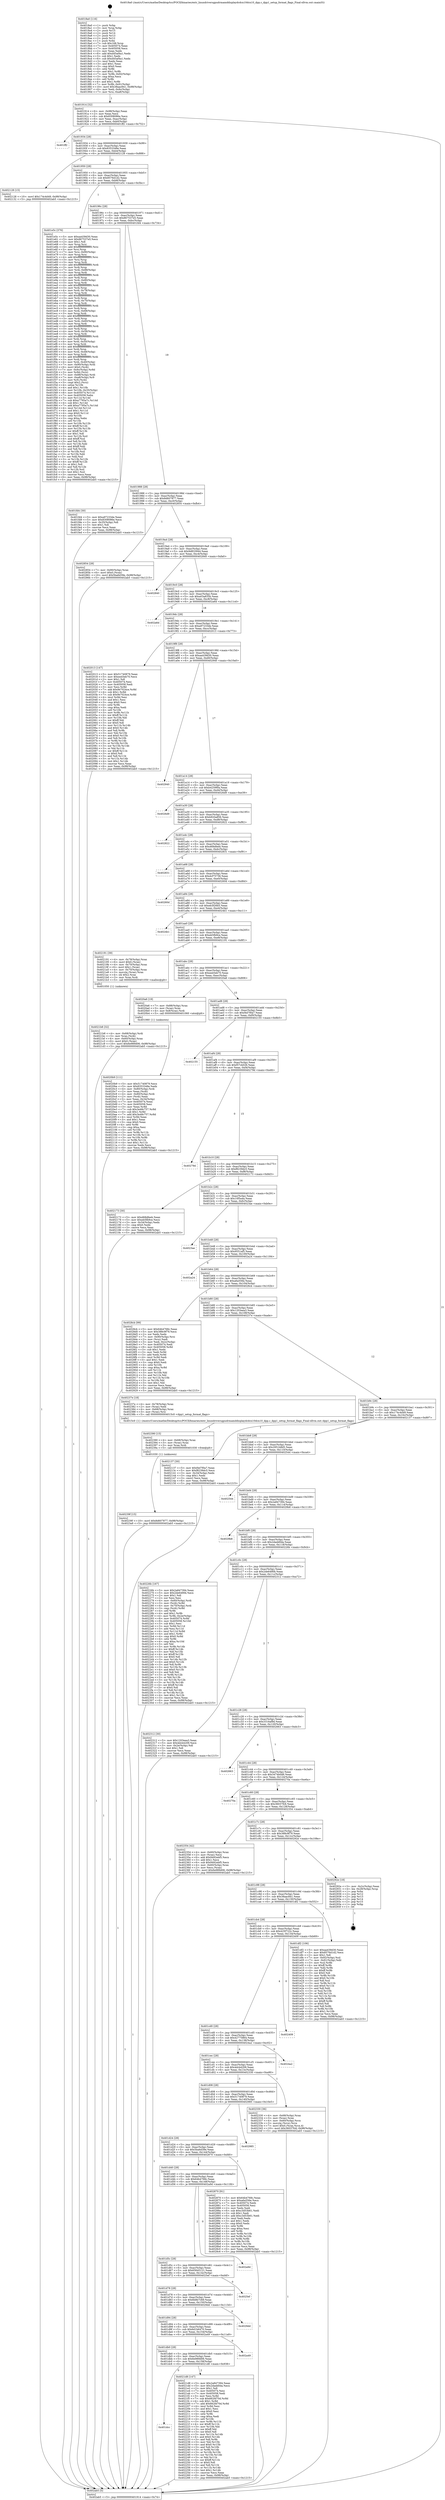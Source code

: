 digraph "0x4018a0" {
  label = "0x4018a0 (/mnt/c/Users/mathe/Desktop/tcc/POCII/binaries/extr_linuxdriversgpudrmamddisplaydcdcn10dcn10_dpp.c_dpp1_setup_format_flags_Final-ollvm.out::main(0))"
  labelloc = "t"
  node[shape=record]

  Entry [label="",width=0.3,height=0.3,shape=circle,fillcolor=black,style=filled]
  "0x401914" [label="{
     0x401914 [32]\l
     | [instrs]\l
     &nbsp;&nbsp;0x401914 \<+6\>: mov -0x98(%rbp),%eax\l
     &nbsp;&nbsp;0x40191a \<+2\>: mov %eax,%ecx\l
     &nbsp;&nbsp;0x40191c \<+6\>: sub $0x8308086e,%ecx\l
     &nbsp;&nbsp;0x401922 \<+6\>: mov %eax,-0xac(%rbp)\l
     &nbsp;&nbsp;0x401928 \<+6\>: mov %ecx,-0xb0(%rbp)\l
     &nbsp;&nbsp;0x40192e \<+6\>: je 0000000000401ff2 \<main+0x752\>\l
  }"]
  "0x401ff2" [label="{
     0x401ff2\l
  }", style=dashed]
  "0x401934" [label="{
     0x401934 [28]\l
     | [instrs]\l
     &nbsp;&nbsp;0x401934 \<+5\>: jmp 0000000000401939 \<main+0x99\>\l
     &nbsp;&nbsp;0x401939 \<+6\>: mov -0xac(%rbp),%eax\l
     &nbsp;&nbsp;0x40193f \<+5\>: sub $0x8353348e,%eax\l
     &nbsp;&nbsp;0x401944 \<+6\>: mov %eax,-0xb4(%rbp)\l
     &nbsp;&nbsp;0x40194a \<+6\>: je 0000000000402128 \<main+0x888\>\l
  }"]
  Exit [label="",width=0.3,height=0.3,shape=circle,fillcolor=black,style=filled,peripheries=2]
  "0x402128" [label="{
     0x402128 [15]\l
     | [instrs]\l
     &nbsp;&nbsp;0x402128 \<+10\>: movl $0x174c4d49,-0x98(%rbp)\l
     &nbsp;&nbsp;0x402132 \<+5\>: jmp 0000000000402ab5 \<main+0x1215\>\l
  }"]
  "0x401950" [label="{
     0x401950 [28]\l
     | [instrs]\l
     &nbsp;&nbsp;0x401950 \<+5\>: jmp 0000000000401955 \<main+0xb5\>\l
     &nbsp;&nbsp;0x401955 \<+6\>: mov -0xac(%rbp),%eax\l
     &nbsp;&nbsp;0x40195b \<+5\>: sub $0x8576d1d2,%eax\l
     &nbsp;&nbsp;0x401960 \<+6\>: mov %eax,-0xb8(%rbp)\l
     &nbsp;&nbsp;0x401966 \<+6\>: je 0000000000401e5c \<main+0x5bc\>\l
  }"]
  "0x40239f" [label="{
     0x40239f [15]\l
     | [instrs]\l
     &nbsp;&nbsp;0x40239f \<+10\>: movl $0x8d607877,-0x98(%rbp)\l
     &nbsp;&nbsp;0x4023a9 \<+5\>: jmp 0000000000402ab5 \<main+0x1215\>\l
  }"]
  "0x401e5c" [label="{
     0x401e5c [376]\l
     | [instrs]\l
     &nbsp;&nbsp;0x401e5c \<+5\>: mov $0xaa439d30,%eax\l
     &nbsp;&nbsp;0x401e61 \<+5\>: mov $0x867537e5,%ecx\l
     &nbsp;&nbsp;0x401e66 \<+2\>: mov $0x1,%dl\l
     &nbsp;&nbsp;0x401e68 \<+3\>: mov %rsp,%rsi\l
     &nbsp;&nbsp;0x401e6b \<+4\>: add $0xfffffffffffffff0,%rsi\l
     &nbsp;&nbsp;0x401e6f \<+3\>: mov %rsi,%rsp\l
     &nbsp;&nbsp;0x401e72 \<+7\>: mov %rsi,-0x90(%rbp)\l
     &nbsp;&nbsp;0x401e79 \<+3\>: mov %rsp,%rsi\l
     &nbsp;&nbsp;0x401e7c \<+4\>: add $0xfffffffffffffff0,%rsi\l
     &nbsp;&nbsp;0x401e80 \<+3\>: mov %rsi,%rsp\l
     &nbsp;&nbsp;0x401e83 \<+3\>: mov %rsp,%rdi\l
     &nbsp;&nbsp;0x401e86 \<+4\>: add $0xfffffffffffffff0,%rdi\l
     &nbsp;&nbsp;0x401e8a \<+3\>: mov %rdi,%rsp\l
     &nbsp;&nbsp;0x401e8d \<+7\>: mov %rdi,-0x88(%rbp)\l
     &nbsp;&nbsp;0x401e94 \<+3\>: mov %rsp,%rdi\l
     &nbsp;&nbsp;0x401e97 \<+4\>: add $0xfffffffffffffff0,%rdi\l
     &nbsp;&nbsp;0x401e9b \<+3\>: mov %rdi,%rsp\l
     &nbsp;&nbsp;0x401e9e \<+4\>: mov %rdi,-0x80(%rbp)\l
     &nbsp;&nbsp;0x401ea2 \<+3\>: mov %rsp,%rdi\l
     &nbsp;&nbsp;0x401ea5 \<+4\>: add $0xfffffffffffffff0,%rdi\l
     &nbsp;&nbsp;0x401ea9 \<+3\>: mov %rdi,%rsp\l
     &nbsp;&nbsp;0x401eac \<+4\>: mov %rdi,-0x78(%rbp)\l
     &nbsp;&nbsp;0x401eb0 \<+3\>: mov %rsp,%rdi\l
     &nbsp;&nbsp;0x401eb3 \<+4\>: add $0xfffffffffffffff0,%rdi\l
     &nbsp;&nbsp;0x401eb7 \<+3\>: mov %rdi,%rsp\l
     &nbsp;&nbsp;0x401eba \<+4\>: mov %rdi,-0x70(%rbp)\l
     &nbsp;&nbsp;0x401ebe \<+3\>: mov %rsp,%rdi\l
     &nbsp;&nbsp;0x401ec1 \<+4\>: add $0xfffffffffffffff0,%rdi\l
     &nbsp;&nbsp;0x401ec5 \<+3\>: mov %rdi,%rsp\l
     &nbsp;&nbsp;0x401ec8 \<+4\>: mov %rdi,-0x68(%rbp)\l
     &nbsp;&nbsp;0x401ecc \<+3\>: mov %rsp,%rdi\l
     &nbsp;&nbsp;0x401ecf \<+4\>: add $0xfffffffffffffff0,%rdi\l
     &nbsp;&nbsp;0x401ed3 \<+3\>: mov %rdi,%rsp\l
     &nbsp;&nbsp;0x401ed6 \<+4\>: mov %rdi,-0x60(%rbp)\l
     &nbsp;&nbsp;0x401eda \<+3\>: mov %rsp,%rdi\l
     &nbsp;&nbsp;0x401edd \<+4\>: add $0xfffffffffffffff0,%rdi\l
     &nbsp;&nbsp;0x401ee1 \<+3\>: mov %rdi,%rsp\l
     &nbsp;&nbsp;0x401ee4 \<+4\>: mov %rdi,-0x58(%rbp)\l
     &nbsp;&nbsp;0x401ee8 \<+3\>: mov %rsp,%rdi\l
     &nbsp;&nbsp;0x401eeb \<+4\>: add $0xfffffffffffffff0,%rdi\l
     &nbsp;&nbsp;0x401eef \<+3\>: mov %rdi,%rsp\l
     &nbsp;&nbsp;0x401ef2 \<+4\>: mov %rdi,-0x50(%rbp)\l
     &nbsp;&nbsp;0x401ef6 \<+3\>: mov %rsp,%rdi\l
     &nbsp;&nbsp;0x401ef9 \<+4\>: add $0xfffffffffffffff0,%rdi\l
     &nbsp;&nbsp;0x401efd \<+3\>: mov %rdi,%rsp\l
     &nbsp;&nbsp;0x401f00 \<+4\>: mov %rdi,-0x48(%rbp)\l
     &nbsp;&nbsp;0x401f04 \<+3\>: mov %rsp,%rdi\l
     &nbsp;&nbsp;0x401f07 \<+4\>: add $0xfffffffffffffff0,%rdi\l
     &nbsp;&nbsp;0x401f0b \<+3\>: mov %rdi,%rsp\l
     &nbsp;&nbsp;0x401f0e \<+4\>: mov %rdi,-0x40(%rbp)\l
     &nbsp;&nbsp;0x401f12 \<+7\>: mov -0x90(%rbp),%rdi\l
     &nbsp;&nbsp;0x401f19 \<+6\>: movl $0x0,(%rdi)\l
     &nbsp;&nbsp;0x401f1f \<+7\>: mov -0x9c(%rbp),%r8d\l
     &nbsp;&nbsp;0x401f26 \<+3\>: mov %r8d,(%rsi)\l
     &nbsp;&nbsp;0x401f29 \<+7\>: mov -0x88(%rbp),%rdi\l
     &nbsp;&nbsp;0x401f30 \<+7\>: mov -0xa8(%rbp),%r9\l
     &nbsp;&nbsp;0x401f37 \<+3\>: mov %r9,(%rdi)\l
     &nbsp;&nbsp;0x401f3a \<+3\>: cmpl $0x2,(%rsi)\l
     &nbsp;&nbsp;0x401f3d \<+4\>: setne %r10b\l
     &nbsp;&nbsp;0x401f41 \<+4\>: and $0x1,%r10b\l
     &nbsp;&nbsp;0x401f45 \<+4\>: mov %r10b,-0x35(%rbp)\l
     &nbsp;&nbsp;0x401f49 \<+8\>: mov 0x405074,%r11d\l
     &nbsp;&nbsp;0x401f51 \<+7\>: mov 0x405058,%ebx\l
     &nbsp;&nbsp;0x401f58 \<+3\>: mov %r11d,%r14d\l
     &nbsp;&nbsp;0x401f5b \<+7\>: sub $0xa7795a7c,%r14d\l
     &nbsp;&nbsp;0x401f62 \<+4\>: sub $0x1,%r14d\l
     &nbsp;&nbsp;0x401f66 \<+7\>: add $0xa7795a7c,%r14d\l
     &nbsp;&nbsp;0x401f6d \<+4\>: imul %r14d,%r11d\l
     &nbsp;&nbsp;0x401f71 \<+4\>: and $0x1,%r11d\l
     &nbsp;&nbsp;0x401f75 \<+4\>: cmp $0x0,%r11d\l
     &nbsp;&nbsp;0x401f79 \<+4\>: sete %r10b\l
     &nbsp;&nbsp;0x401f7d \<+3\>: cmp $0xa,%ebx\l
     &nbsp;&nbsp;0x401f80 \<+4\>: setl %r15b\l
     &nbsp;&nbsp;0x401f84 \<+3\>: mov %r10b,%r12b\l
     &nbsp;&nbsp;0x401f87 \<+4\>: xor $0xff,%r12b\l
     &nbsp;&nbsp;0x401f8b \<+3\>: mov %r15b,%r13b\l
     &nbsp;&nbsp;0x401f8e \<+4\>: xor $0xff,%r13b\l
     &nbsp;&nbsp;0x401f92 \<+3\>: xor $0x1,%dl\l
     &nbsp;&nbsp;0x401f95 \<+3\>: mov %r12b,%sil\l
     &nbsp;&nbsp;0x401f98 \<+4\>: and $0xff,%sil\l
     &nbsp;&nbsp;0x401f9c \<+3\>: and %dl,%r10b\l
     &nbsp;&nbsp;0x401f9f \<+3\>: mov %r13b,%dil\l
     &nbsp;&nbsp;0x401fa2 \<+4\>: and $0xff,%dil\l
     &nbsp;&nbsp;0x401fa6 \<+3\>: and %dl,%r15b\l
     &nbsp;&nbsp;0x401fa9 \<+3\>: or %r10b,%sil\l
     &nbsp;&nbsp;0x401fac \<+3\>: or %r15b,%dil\l
     &nbsp;&nbsp;0x401faf \<+3\>: xor %dil,%sil\l
     &nbsp;&nbsp;0x401fb2 \<+3\>: or %r13b,%r12b\l
     &nbsp;&nbsp;0x401fb5 \<+4\>: xor $0xff,%r12b\l
     &nbsp;&nbsp;0x401fb9 \<+3\>: or $0x1,%dl\l
     &nbsp;&nbsp;0x401fbc \<+3\>: and %dl,%r12b\l
     &nbsp;&nbsp;0x401fbf \<+3\>: or %r12b,%sil\l
     &nbsp;&nbsp;0x401fc2 \<+4\>: test $0x1,%sil\l
     &nbsp;&nbsp;0x401fc6 \<+3\>: cmovne %ecx,%eax\l
     &nbsp;&nbsp;0x401fc9 \<+6\>: mov %eax,-0x98(%rbp)\l
     &nbsp;&nbsp;0x401fcf \<+5\>: jmp 0000000000402ab5 \<main+0x1215\>\l
  }"]
  "0x40196c" [label="{
     0x40196c [28]\l
     | [instrs]\l
     &nbsp;&nbsp;0x40196c \<+5\>: jmp 0000000000401971 \<main+0xd1\>\l
     &nbsp;&nbsp;0x401971 \<+6\>: mov -0xac(%rbp),%eax\l
     &nbsp;&nbsp;0x401977 \<+5\>: sub $0x867537e5,%eax\l
     &nbsp;&nbsp;0x40197c \<+6\>: mov %eax,-0xbc(%rbp)\l
     &nbsp;&nbsp;0x401982 \<+6\>: je 0000000000401fd4 \<main+0x734\>\l
  }"]
  "0x402390" [label="{
     0x402390 [15]\l
     | [instrs]\l
     &nbsp;&nbsp;0x402390 \<+4\>: mov -0x68(%rbp),%rax\l
     &nbsp;&nbsp;0x402394 \<+3\>: mov (%rax),%rax\l
     &nbsp;&nbsp;0x402397 \<+3\>: mov %rax,%rdi\l
     &nbsp;&nbsp;0x40239a \<+5\>: call 0000000000401030 \<free@plt\>\l
     | [calls]\l
     &nbsp;&nbsp;0x401030 \{1\} (unknown)\l
  }"]
  "0x401fd4" [label="{
     0x401fd4 [30]\l
     | [instrs]\l
     &nbsp;&nbsp;0x401fd4 \<+5\>: mov $0xa97233de,%eax\l
     &nbsp;&nbsp;0x401fd9 \<+5\>: mov $0x8308086e,%ecx\l
     &nbsp;&nbsp;0x401fde \<+3\>: mov -0x35(%rbp),%dl\l
     &nbsp;&nbsp;0x401fe1 \<+3\>: test $0x1,%dl\l
     &nbsp;&nbsp;0x401fe4 \<+3\>: cmovne %ecx,%eax\l
     &nbsp;&nbsp;0x401fe7 \<+6\>: mov %eax,-0x98(%rbp)\l
     &nbsp;&nbsp;0x401fed \<+5\>: jmp 0000000000402ab5 \<main+0x1215\>\l
  }"]
  "0x401988" [label="{
     0x401988 [28]\l
     | [instrs]\l
     &nbsp;&nbsp;0x401988 \<+5\>: jmp 000000000040198d \<main+0xed\>\l
     &nbsp;&nbsp;0x40198d \<+6\>: mov -0xac(%rbp),%eax\l
     &nbsp;&nbsp;0x401993 \<+5\>: sub $0x8d607877,%eax\l
     &nbsp;&nbsp;0x401998 \<+6\>: mov %eax,-0xc0(%rbp)\l
     &nbsp;&nbsp;0x40199e \<+6\>: je 0000000000402854 \<main+0xfb4\>\l
  }"]
  "0x401dcc" [label="{
     0x401dcc\l
  }", style=dashed]
  "0x402854" [label="{
     0x402854 [28]\l
     | [instrs]\l
     &nbsp;&nbsp;0x402854 \<+7\>: mov -0x90(%rbp),%rax\l
     &nbsp;&nbsp;0x40285b \<+6\>: movl $0x0,(%rax)\l
     &nbsp;&nbsp;0x402861 \<+10\>: movl $0x5ba6d39e,-0x98(%rbp)\l
     &nbsp;&nbsp;0x40286b \<+5\>: jmp 0000000000402ab5 \<main+0x1215\>\l
  }"]
  "0x4019a4" [label="{
     0x4019a4 [28]\l
     | [instrs]\l
     &nbsp;&nbsp;0x4019a4 \<+5\>: jmp 00000000004019a9 \<main+0x109\>\l
     &nbsp;&nbsp;0x4019a9 \<+6\>: mov -0xac(%rbp),%eax\l
     &nbsp;&nbsp;0x4019af \<+5\>: sub $0x9d833944,%eax\l
     &nbsp;&nbsp;0x4019b4 \<+6\>: mov %eax,-0xc4(%rbp)\l
     &nbsp;&nbsp;0x4019ba \<+6\>: je 0000000000402840 \<main+0xfa0\>\l
  }"]
  "0x4021d8" [label="{
     0x4021d8 [147]\l
     | [instrs]\l
     &nbsp;&nbsp;0x4021d8 \<+5\>: mov $0x2a847394,%eax\l
     &nbsp;&nbsp;0x4021dd \<+5\>: mov $0x2dadd0da,%ecx\l
     &nbsp;&nbsp;0x4021e2 \<+2\>: mov $0x1,%dl\l
     &nbsp;&nbsp;0x4021e4 \<+7\>: mov 0x405074,%esi\l
     &nbsp;&nbsp;0x4021eb \<+7\>: mov 0x405058,%edi\l
     &nbsp;&nbsp;0x4021f2 \<+3\>: mov %esi,%r8d\l
     &nbsp;&nbsp;0x4021f5 \<+7\>: sub $0x662fd70d,%r8d\l
     &nbsp;&nbsp;0x4021fc \<+4\>: sub $0x1,%r8d\l
     &nbsp;&nbsp;0x402200 \<+7\>: add $0x662fd70d,%r8d\l
     &nbsp;&nbsp;0x402207 \<+4\>: imul %r8d,%esi\l
     &nbsp;&nbsp;0x40220b \<+3\>: and $0x1,%esi\l
     &nbsp;&nbsp;0x40220e \<+3\>: cmp $0x0,%esi\l
     &nbsp;&nbsp;0x402211 \<+4\>: sete %r9b\l
     &nbsp;&nbsp;0x402215 \<+3\>: cmp $0xa,%edi\l
     &nbsp;&nbsp;0x402218 \<+4\>: setl %r10b\l
     &nbsp;&nbsp;0x40221c \<+3\>: mov %r9b,%r11b\l
     &nbsp;&nbsp;0x40221f \<+4\>: xor $0xff,%r11b\l
     &nbsp;&nbsp;0x402223 \<+3\>: mov %r10b,%bl\l
     &nbsp;&nbsp;0x402226 \<+3\>: xor $0xff,%bl\l
     &nbsp;&nbsp;0x402229 \<+3\>: xor $0x0,%dl\l
     &nbsp;&nbsp;0x40222c \<+3\>: mov %r11b,%r14b\l
     &nbsp;&nbsp;0x40222f \<+4\>: and $0x0,%r14b\l
     &nbsp;&nbsp;0x402233 \<+3\>: and %dl,%r9b\l
     &nbsp;&nbsp;0x402236 \<+3\>: mov %bl,%r15b\l
     &nbsp;&nbsp;0x402239 \<+4\>: and $0x0,%r15b\l
     &nbsp;&nbsp;0x40223d \<+3\>: and %dl,%r10b\l
     &nbsp;&nbsp;0x402240 \<+3\>: or %r9b,%r14b\l
     &nbsp;&nbsp;0x402243 \<+3\>: or %r10b,%r15b\l
     &nbsp;&nbsp;0x402246 \<+3\>: xor %r15b,%r14b\l
     &nbsp;&nbsp;0x402249 \<+3\>: or %bl,%r11b\l
     &nbsp;&nbsp;0x40224c \<+4\>: xor $0xff,%r11b\l
     &nbsp;&nbsp;0x402250 \<+3\>: or $0x0,%dl\l
     &nbsp;&nbsp;0x402253 \<+3\>: and %dl,%r11b\l
     &nbsp;&nbsp;0x402256 \<+3\>: or %r11b,%r14b\l
     &nbsp;&nbsp;0x402259 \<+4\>: test $0x1,%r14b\l
     &nbsp;&nbsp;0x40225d \<+3\>: cmovne %ecx,%eax\l
     &nbsp;&nbsp;0x402260 \<+6\>: mov %eax,-0x98(%rbp)\l
     &nbsp;&nbsp;0x402266 \<+5\>: jmp 0000000000402ab5 \<main+0x1215\>\l
  }"]
  "0x402840" [label="{
     0x402840\l
  }", style=dashed]
  "0x4019c0" [label="{
     0x4019c0 [28]\l
     | [instrs]\l
     &nbsp;&nbsp;0x4019c0 \<+5\>: jmp 00000000004019c5 \<main+0x125\>\l
     &nbsp;&nbsp;0x4019c5 \<+6\>: mov -0xac(%rbp),%eax\l
     &nbsp;&nbsp;0x4019cb \<+5\>: sub $0xa03a835b,%eax\l
     &nbsp;&nbsp;0x4019d0 \<+6\>: mov %eax,-0xc8(%rbp)\l
     &nbsp;&nbsp;0x4019d6 \<+6\>: je 0000000000402a6d \<main+0x11cd\>\l
  }"]
  "0x401db0" [label="{
     0x401db0 [28]\l
     | [instrs]\l
     &nbsp;&nbsp;0x401db0 \<+5\>: jmp 0000000000401db5 \<main+0x515\>\l
     &nbsp;&nbsp;0x401db5 \<+6\>: mov -0xac(%rbp),%eax\l
     &nbsp;&nbsp;0x401dbb \<+5\>: sub $0x6e989d06,%eax\l
     &nbsp;&nbsp;0x401dc0 \<+6\>: mov %eax,-0x158(%rbp)\l
     &nbsp;&nbsp;0x401dc6 \<+6\>: je 00000000004021d8 \<main+0x938\>\l
  }"]
  "0x402a6d" [label="{
     0x402a6d\l
  }", style=dashed]
  "0x4019dc" [label="{
     0x4019dc [28]\l
     | [instrs]\l
     &nbsp;&nbsp;0x4019dc \<+5\>: jmp 00000000004019e1 \<main+0x141\>\l
     &nbsp;&nbsp;0x4019e1 \<+6\>: mov -0xac(%rbp),%eax\l
     &nbsp;&nbsp;0x4019e7 \<+5\>: sub $0xa97233de,%eax\l
     &nbsp;&nbsp;0x4019ec \<+6\>: mov %eax,-0xcc(%rbp)\l
     &nbsp;&nbsp;0x4019f2 \<+6\>: je 0000000000402013 \<main+0x773\>\l
  }"]
  "0x402a49" [label="{
     0x402a49\l
  }", style=dashed]
  "0x402013" [label="{
     0x402013 [147]\l
     | [instrs]\l
     &nbsp;&nbsp;0x402013 \<+5\>: mov $0x51740879,%eax\l
     &nbsp;&nbsp;0x402018 \<+5\>: mov $0xeed3eb70,%ecx\l
     &nbsp;&nbsp;0x40201d \<+2\>: mov $0x1,%dl\l
     &nbsp;&nbsp;0x40201f \<+7\>: mov 0x405074,%esi\l
     &nbsp;&nbsp;0x402026 \<+7\>: mov 0x405058,%edi\l
     &nbsp;&nbsp;0x40202d \<+3\>: mov %esi,%r8d\l
     &nbsp;&nbsp;0x402030 \<+7\>: add $0x9e7024ce,%r8d\l
     &nbsp;&nbsp;0x402037 \<+4\>: sub $0x1,%r8d\l
     &nbsp;&nbsp;0x40203b \<+7\>: sub $0x9e7024ce,%r8d\l
     &nbsp;&nbsp;0x402042 \<+4\>: imul %r8d,%esi\l
     &nbsp;&nbsp;0x402046 \<+3\>: and $0x1,%esi\l
     &nbsp;&nbsp;0x402049 \<+3\>: cmp $0x0,%esi\l
     &nbsp;&nbsp;0x40204c \<+4\>: sete %r9b\l
     &nbsp;&nbsp;0x402050 \<+3\>: cmp $0xa,%edi\l
     &nbsp;&nbsp;0x402053 \<+4\>: setl %r10b\l
     &nbsp;&nbsp;0x402057 \<+3\>: mov %r9b,%r11b\l
     &nbsp;&nbsp;0x40205a \<+4\>: xor $0xff,%r11b\l
     &nbsp;&nbsp;0x40205e \<+3\>: mov %r10b,%bl\l
     &nbsp;&nbsp;0x402061 \<+3\>: xor $0xff,%bl\l
     &nbsp;&nbsp;0x402064 \<+3\>: xor $0x0,%dl\l
     &nbsp;&nbsp;0x402067 \<+3\>: mov %r11b,%r14b\l
     &nbsp;&nbsp;0x40206a \<+4\>: and $0x0,%r14b\l
     &nbsp;&nbsp;0x40206e \<+3\>: and %dl,%r9b\l
     &nbsp;&nbsp;0x402071 \<+3\>: mov %bl,%r15b\l
     &nbsp;&nbsp;0x402074 \<+4\>: and $0x0,%r15b\l
     &nbsp;&nbsp;0x402078 \<+3\>: and %dl,%r10b\l
     &nbsp;&nbsp;0x40207b \<+3\>: or %r9b,%r14b\l
     &nbsp;&nbsp;0x40207e \<+3\>: or %r10b,%r15b\l
     &nbsp;&nbsp;0x402081 \<+3\>: xor %r15b,%r14b\l
     &nbsp;&nbsp;0x402084 \<+3\>: or %bl,%r11b\l
     &nbsp;&nbsp;0x402087 \<+4\>: xor $0xff,%r11b\l
     &nbsp;&nbsp;0x40208b \<+3\>: or $0x0,%dl\l
     &nbsp;&nbsp;0x40208e \<+3\>: and %dl,%r11b\l
     &nbsp;&nbsp;0x402091 \<+3\>: or %r11b,%r14b\l
     &nbsp;&nbsp;0x402094 \<+4\>: test $0x1,%r14b\l
     &nbsp;&nbsp;0x402098 \<+3\>: cmovne %ecx,%eax\l
     &nbsp;&nbsp;0x40209b \<+6\>: mov %eax,-0x98(%rbp)\l
     &nbsp;&nbsp;0x4020a1 \<+5\>: jmp 0000000000402ab5 \<main+0x1215\>\l
  }"]
  "0x4019f8" [label="{
     0x4019f8 [28]\l
     | [instrs]\l
     &nbsp;&nbsp;0x4019f8 \<+5\>: jmp 00000000004019fd \<main+0x15d\>\l
     &nbsp;&nbsp;0x4019fd \<+6\>: mov -0xac(%rbp),%eax\l
     &nbsp;&nbsp;0x401a03 \<+5\>: sub $0xaa439d30,%eax\l
     &nbsp;&nbsp;0x401a08 \<+6\>: mov %eax,-0xd0(%rbp)\l
     &nbsp;&nbsp;0x401a0e \<+6\>: je 0000000000402940 \<main+0x10a0\>\l
  }"]
  "0x401d94" [label="{
     0x401d94 [28]\l
     | [instrs]\l
     &nbsp;&nbsp;0x401d94 \<+5\>: jmp 0000000000401d99 \<main+0x4f9\>\l
     &nbsp;&nbsp;0x401d99 \<+6\>: mov -0xac(%rbp),%eax\l
     &nbsp;&nbsp;0x401d9f \<+5\>: sub $0x6d1b6470,%eax\l
     &nbsp;&nbsp;0x401da4 \<+6\>: mov %eax,-0x154(%rbp)\l
     &nbsp;&nbsp;0x401daa \<+6\>: je 0000000000402a49 \<main+0x11a9\>\l
  }"]
  "0x402940" [label="{
     0x402940\l
  }", style=dashed]
  "0x401a14" [label="{
     0x401a14 [28]\l
     | [instrs]\l
     &nbsp;&nbsp;0x401a14 \<+5\>: jmp 0000000000401a19 \<main+0x179\>\l
     &nbsp;&nbsp;0x401a19 \<+6\>: mov -0xac(%rbp),%eax\l
     &nbsp;&nbsp;0x401a1f \<+5\>: sub $0xb4259f0a,%eax\l
     &nbsp;&nbsp;0x401a24 \<+6\>: mov %eax,-0xd4(%rbp)\l
     &nbsp;&nbsp;0x401a2a \<+6\>: je 00000000004026d9 \<main+0xe39\>\l
  }"]
  "0x4029dd" [label="{
     0x4029dd\l
  }", style=dashed]
  "0x4026d9" [label="{
     0x4026d9\l
  }", style=dashed]
  "0x401a30" [label="{
     0x401a30 [28]\l
     | [instrs]\l
     &nbsp;&nbsp;0x401a30 \<+5\>: jmp 0000000000401a35 \<main+0x195\>\l
     &nbsp;&nbsp;0x401a35 \<+6\>: mov -0xac(%rbp),%eax\l
     &nbsp;&nbsp;0x401a3b \<+5\>: sub $0xb920a856,%eax\l
     &nbsp;&nbsp;0x401a40 \<+6\>: mov %eax,-0xd8(%rbp)\l
     &nbsp;&nbsp;0x401a46 \<+6\>: je 0000000000402822 \<main+0xf82\>\l
  }"]
  "0x401d78" [label="{
     0x401d78 [28]\l
     | [instrs]\l
     &nbsp;&nbsp;0x401d78 \<+5\>: jmp 0000000000401d7d \<main+0x4dd\>\l
     &nbsp;&nbsp;0x401d7d \<+6\>: mov -0xac(%rbp),%eax\l
     &nbsp;&nbsp;0x401d83 \<+5\>: sub $0x6b8b7c69,%eax\l
     &nbsp;&nbsp;0x401d88 \<+6\>: mov %eax,-0x150(%rbp)\l
     &nbsp;&nbsp;0x401d8e \<+6\>: je 00000000004029dd \<main+0x113d\>\l
  }"]
  "0x402822" [label="{
     0x402822\l
  }", style=dashed]
  "0x401a4c" [label="{
     0x401a4c [28]\l
     | [instrs]\l
     &nbsp;&nbsp;0x401a4c \<+5\>: jmp 0000000000401a51 \<main+0x1b1\>\l
     &nbsp;&nbsp;0x401a51 \<+6\>: mov -0xac(%rbp),%eax\l
     &nbsp;&nbsp;0x401a57 \<+5\>: sub $0xd68dfeeb,%eax\l
     &nbsp;&nbsp;0x401a5c \<+6\>: mov %eax,-0xdc(%rbp)\l
     &nbsp;&nbsp;0x401a62 \<+6\>: je 0000000000402831 \<main+0xf91\>\l
  }"]
  "0x4025ef" [label="{
     0x4025ef\l
  }", style=dashed]
  "0x402831" [label="{
     0x402831\l
  }", style=dashed]
  "0x401a68" [label="{
     0x401a68 [28]\l
     | [instrs]\l
     &nbsp;&nbsp;0x401a68 \<+5\>: jmp 0000000000401a6d \<main+0x1cd\>\l
     &nbsp;&nbsp;0x401a6d \<+6\>: mov -0xac(%rbp),%eax\l
     &nbsp;&nbsp;0x401a73 \<+5\>: sub $0xdcf75736,%eax\l
     &nbsp;&nbsp;0x401a78 \<+6\>: mov %eax,-0xe0(%rbp)\l
     &nbsp;&nbsp;0x401a7e \<+6\>: je 000000000040260d \<main+0xd6d\>\l
  }"]
  "0x401d5c" [label="{
     0x401d5c [28]\l
     | [instrs]\l
     &nbsp;&nbsp;0x401d5c \<+5\>: jmp 0000000000401d61 \<main+0x4c1\>\l
     &nbsp;&nbsp;0x401d61 \<+6\>: mov -0xac(%rbp),%eax\l
     &nbsp;&nbsp;0x401d67 \<+5\>: sub $0x65645121,%eax\l
     &nbsp;&nbsp;0x401d6c \<+6\>: mov %eax,-0x14c(%rbp)\l
     &nbsp;&nbsp;0x401d72 \<+6\>: je 00000000004025ef \<main+0xd4f\>\l
  }"]
  "0x40260d" [label="{
     0x40260d\l
  }", style=dashed]
  "0x401a84" [label="{
     0x401a84 [28]\l
     | [instrs]\l
     &nbsp;&nbsp;0x401a84 \<+5\>: jmp 0000000000401a89 \<main+0x1e9\>\l
     &nbsp;&nbsp;0x401a89 \<+6\>: mov -0xac(%rbp),%eax\l
     &nbsp;&nbsp;0x401a8f \<+5\>: sub $0xeb3f26b5,%eax\l
     &nbsp;&nbsp;0x401a94 \<+6\>: mov %eax,-0xe4(%rbp)\l
     &nbsp;&nbsp;0x401a9a \<+6\>: je 00000000004024b1 \<main+0xc11\>\l
  }"]
  "0x402a9d" [label="{
     0x402a9d\l
  }", style=dashed]
  "0x4024b1" [label="{
     0x4024b1\l
  }", style=dashed]
  "0x401aa0" [label="{
     0x401aa0 [28]\l
     | [instrs]\l
     &nbsp;&nbsp;0x401aa0 \<+5\>: jmp 0000000000401aa5 \<main+0x205\>\l
     &nbsp;&nbsp;0x401aa5 \<+6\>: mov -0xac(%rbp),%eax\l
     &nbsp;&nbsp;0x401aab \<+5\>: sub $0xeb5fb9ce,%eax\l
     &nbsp;&nbsp;0x401ab0 \<+6\>: mov %eax,-0xe8(%rbp)\l
     &nbsp;&nbsp;0x401ab6 \<+6\>: je 0000000000402191 \<main+0x8f1\>\l
  }"]
  "0x401d40" [label="{
     0x401d40 [28]\l
     | [instrs]\l
     &nbsp;&nbsp;0x401d40 \<+5\>: jmp 0000000000401d45 \<main+0x4a5\>\l
     &nbsp;&nbsp;0x401d45 \<+6\>: mov -0xac(%rbp),%eax\l
     &nbsp;&nbsp;0x401d4b \<+5\>: sub $0x64b4768c,%eax\l
     &nbsp;&nbsp;0x401d50 \<+6\>: mov %eax,-0x148(%rbp)\l
     &nbsp;&nbsp;0x401d56 \<+6\>: je 0000000000402a9d \<main+0x11fd\>\l
  }"]
  "0x402191" [label="{
     0x402191 [39]\l
     | [instrs]\l
     &nbsp;&nbsp;0x402191 \<+4\>: mov -0x78(%rbp),%rax\l
     &nbsp;&nbsp;0x402195 \<+6\>: movl $0x0,(%rax)\l
     &nbsp;&nbsp;0x40219b \<+4\>: mov -0x70(%rbp),%rax\l
     &nbsp;&nbsp;0x40219f \<+6\>: movl $0x1,(%rax)\l
     &nbsp;&nbsp;0x4021a5 \<+4\>: mov -0x70(%rbp),%rax\l
     &nbsp;&nbsp;0x4021a9 \<+3\>: movslq (%rax),%rax\l
     &nbsp;&nbsp;0x4021ac \<+4\>: shl $0x2,%rax\l
     &nbsp;&nbsp;0x4021b0 \<+3\>: mov %rax,%rdi\l
     &nbsp;&nbsp;0x4021b3 \<+5\>: call 0000000000401050 \<malloc@plt\>\l
     | [calls]\l
     &nbsp;&nbsp;0x401050 \{1\} (unknown)\l
  }"]
  "0x401abc" [label="{
     0x401abc [28]\l
     | [instrs]\l
     &nbsp;&nbsp;0x401abc \<+5\>: jmp 0000000000401ac1 \<main+0x221\>\l
     &nbsp;&nbsp;0x401ac1 \<+6\>: mov -0xac(%rbp),%eax\l
     &nbsp;&nbsp;0x401ac7 \<+5\>: sub $0xeed3eb70,%eax\l
     &nbsp;&nbsp;0x401acc \<+6\>: mov %eax,-0xec(%rbp)\l
     &nbsp;&nbsp;0x401ad2 \<+6\>: je 00000000004020a6 \<main+0x806\>\l
  }"]
  "0x402870" [label="{
     0x402870 [91]\l
     | [instrs]\l
     &nbsp;&nbsp;0x402870 \<+5\>: mov $0x64b4768c,%eax\l
     &nbsp;&nbsp;0x402875 \<+5\>: mov $0xa6a556e,%ecx\l
     &nbsp;&nbsp;0x40287a \<+7\>: mov 0x405074,%edx\l
     &nbsp;&nbsp;0x402881 \<+7\>: mov 0x405058,%esi\l
     &nbsp;&nbsp;0x402888 \<+2\>: mov %edx,%edi\l
     &nbsp;&nbsp;0x40288a \<+6\>: sub $0xc3d53b61,%edi\l
     &nbsp;&nbsp;0x402890 \<+3\>: sub $0x1,%edi\l
     &nbsp;&nbsp;0x402893 \<+6\>: add $0xc3d53b61,%edi\l
     &nbsp;&nbsp;0x402899 \<+3\>: imul %edi,%edx\l
     &nbsp;&nbsp;0x40289c \<+3\>: and $0x1,%edx\l
     &nbsp;&nbsp;0x40289f \<+3\>: cmp $0x0,%edx\l
     &nbsp;&nbsp;0x4028a2 \<+4\>: sete %r8b\l
     &nbsp;&nbsp;0x4028a6 \<+3\>: cmp $0xa,%esi\l
     &nbsp;&nbsp;0x4028a9 \<+4\>: setl %r9b\l
     &nbsp;&nbsp;0x4028ad \<+3\>: mov %r8b,%r10b\l
     &nbsp;&nbsp;0x4028b0 \<+3\>: and %r9b,%r10b\l
     &nbsp;&nbsp;0x4028b3 \<+3\>: xor %r9b,%r8b\l
     &nbsp;&nbsp;0x4028b6 \<+3\>: or %r8b,%r10b\l
     &nbsp;&nbsp;0x4028b9 \<+4\>: test $0x1,%r10b\l
     &nbsp;&nbsp;0x4028bd \<+3\>: cmovne %ecx,%eax\l
     &nbsp;&nbsp;0x4028c0 \<+6\>: mov %eax,-0x98(%rbp)\l
     &nbsp;&nbsp;0x4028c6 \<+5\>: jmp 0000000000402ab5 \<main+0x1215\>\l
  }"]
  "0x4020a6" [label="{
     0x4020a6 [19]\l
     | [instrs]\l
     &nbsp;&nbsp;0x4020a6 \<+7\>: mov -0x88(%rbp),%rax\l
     &nbsp;&nbsp;0x4020ad \<+3\>: mov (%rax),%rax\l
     &nbsp;&nbsp;0x4020b0 \<+4\>: mov 0x8(%rax),%rdi\l
     &nbsp;&nbsp;0x4020b4 \<+5\>: call 0000000000401060 \<atoi@plt\>\l
     | [calls]\l
     &nbsp;&nbsp;0x401060 \{1\} (unknown)\l
  }"]
  "0x401ad8" [label="{
     0x401ad8 [28]\l
     | [instrs]\l
     &nbsp;&nbsp;0x401ad8 \<+5\>: jmp 0000000000401add \<main+0x23d\>\l
     &nbsp;&nbsp;0x401add \<+6\>: mov -0xac(%rbp),%eax\l
     &nbsp;&nbsp;0x401ae3 \<+5\>: sub $0xf4d7f0a7,%eax\l
     &nbsp;&nbsp;0x401ae8 \<+6\>: mov %eax,-0xf0(%rbp)\l
     &nbsp;&nbsp;0x401aee \<+6\>: je 0000000000402155 \<main+0x8b5\>\l
  }"]
  "0x401d24" [label="{
     0x401d24 [28]\l
     | [instrs]\l
     &nbsp;&nbsp;0x401d24 \<+5\>: jmp 0000000000401d29 \<main+0x489\>\l
     &nbsp;&nbsp;0x401d29 \<+6\>: mov -0xac(%rbp),%eax\l
     &nbsp;&nbsp;0x401d2f \<+5\>: sub $0x5ba6d39e,%eax\l
     &nbsp;&nbsp;0x401d34 \<+6\>: mov %eax,-0x144(%rbp)\l
     &nbsp;&nbsp;0x401d3a \<+6\>: je 0000000000402870 \<main+0xfd0\>\l
  }"]
  "0x402155" [label="{
     0x402155\l
  }", style=dashed]
  "0x401af4" [label="{
     0x401af4 [28]\l
     | [instrs]\l
     &nbsp;&nbsp;0x401af4 \<+5\>: jmp 0000000000401af9 \<main+0x259\>\l
     &nbsp;&nbsp;0x401af9 \<+6\>: mov -0xac(%rbp),%eax\l
     &nbsp;&nbsp;0x401aff \<+5\>: sub $0xf57cb026,%eax\l
     &nbsp;&nbsp;0x401b04 \<+6\>: mov %eax,-0xf4(%rbp)\l
     &nbsp;&nbsp;0x401b0a \<+6\>: je 000000000040279d \<main+0xefd\>\l
  }"]
  "0x402985" [label="{
     0x402985\l
  }", style=dashed]
  "0x40279d" [label="{
     0x40279d\l
  }", style=dashed]
  "0x401b10" [label="{
     0x401b10 [28]\l
     | [instrs]\l
     &nbsp;&nbsp;0x401b10 \<+5\>: jmp 0000000000401b15 \<main+0x275\>\l
     &nbsp;&nbsp;0x401b15 \<+6\>: mov -0xac(%rbp),%eax\l
     &nbsp;&nbsp;0x401b1b \<+5\>: sub $0xf8239dc5,%eax\l
     &nbsp;&nbsp;0x401b20 \<+6\>: mov %eax,-0xf8(%rbp)\l
     &nbsp;&nbsp;0x401b26 \<+6\>: je 0000000000402173 \<main+0x8d3\>\l
  }"]
  "0x401d08" [label="{
     0x401d08 [28]\l
     | [instrs]\l
     &nbsp;&nbsp;0x401d08 \<+5\>: jmp 0000000000401d0d \<main+0x46d\>\l
     &nbsp;&nbsp;0x401d0d \<+6\>: mov -0xac(%rbp),%eax\l
     &nbsp;&nbsp;0x401d13 \<+5\>: sub $0x51740879,%eax\l
     &nbsp;&nbsp;0x401d18 \<+6\>: mov %eax,-0x140(%rbp)\l
     &nbsp;&nbsp;0x401d1e \<+6\>: je 0000000000402985 \<main+0x10e5\>\l
  }"]
  "0x402173" [label="{
     0x402173 [30]\l
     | [instrs]\l
     &nbsp;&nbsp;0x402173 \<+5\>: mov $0xd68dfeeb,%eax\l
     &nbsp;&nbsp;0x402178 \<+5\>: mov $0xeb5fb9ce,%ecx\l
     &nbsp;&nbsp;0x40217d \<+3\>: mov -0x34(%rbp),%edx\l
     &nbsp;&nbsp;0x402180 \<+3\>: cmp $0x0,%edx\l
     &nbsp;&nbsp;0x402183 \<+3\>: cmove %ecx,%eax\l
     &nbsp;&nbsp;0x402186 \<+6\>: mov %eax,-0x98(%rbp)\l
     &nbsp;&nbsp;0x40218c \<+5\>: jmp 0000000000402ab5 \<main+0x1215\>\l
  }"]
  "0x401b2c" [label="{
     0x401b2c [28]\l
     | [instrs]\l
     &nbsp;&nbsp;0x401b2c \<+5\>: jmp 0000000000401b31 \<main+0x291\>\l
     &nbsp;&nbsp;0x401b31 \<+6\>: mov -0xac(%rbp),%eax\l
     &nbsp;&nbsp;0x401b37 \<+5\>: sub $0x10f5a4a,%eax\l
     &nbsp;&nbsp;0x401b3c \<+6\>: mov %eax,-0xfc(%rbp)\l
     &nbsp;&nbsp;0x401b42 \<+6\>: je 00000000004023ae \<main+0xb0e\>\l
  }"]
  "0x402330" [label="{
     0x402330 [36]\l
     | [instrs]\l
     &nbsp;&nbsp;0x402330 \<+4\>: mov -0x68(%rbp),%rax\l
     &nbsp;&nbsp;0x402334 \<+3\>: mov (%rax),%rax\l
     &nbsp;&nbsp;0x402337 \<+4\>: mov -0x60(%rbp),%rcx\l
     &nbsp;&nbsp;0x40233b \<+3\>: movslq (%rcx),%rcx\l
     &nbsp;&nbsp;0x40233e \<+7\>: movl $0x0,(%rax,%rcx,4)\l
     &nbsp;&nbsp;0x402345 \<+10\>: movl $0x36037fc6,-0x98(%rbp)\l
     &nbsp;&nbsp;0x40234f \<+5\>: jmp 0000000000402ab5 \<main+0x1215\>\l
  }"]
  "0x4023ae" [label="{
     0x4023ae\l
  }", style=dashed]
  "0x401b48" [label="{
     0x401b48 [28]\l
     | [instrs]\l
     &nbsp;&nbsp;0x401b48 \<+5\>: jmp 0000000000401b4d \<main+0x2ad\>\l
     &nbsp;&nbsp;0x401b4d \<+6\>: mov -0xac(%rbp),%eax\l
     &nbsp;&nbsp;0x401b53 \<+5\>: sub $0x9551af5,%eax\l
     &nbsp;&nbsp;0x401b58 \<+6\>: mov %eax,-0x100(%rbp)\l
     &nbsp;&nbsp;0x401b5e \<+6\>: je 0000000000402a24 \<main+0x1184\>\l
  }"]
  "0x401cec" [label="{
     0x401cec [28]\l
     | [instrs]\l
     &nbsp;&nbsp;0x401cec \<+5\>: jmp 0000000000401cf1 \<main+0x451\>\l
     &nbsp;&nbsp;0x401cf1 \<+6\>: mov -0xac(%rbp),%eax\l
     &nbsp;&nbsp;0x401cf7 \<+5\>: sub $0x4dcb4209,%eax\l
     &nbsp;&nbsp;0x401cfc \<+6\>: mov %eax,-0x13c(%rbp)\l
     &nbsp;&nbsp;0x401d02 \<+6\>: je 0000000000402330 \<main+0xa90\>\l
  }"]
  "0x402a24" [label="{
     0x402a24\l
  }", style=dashed]
  "0x401b64" [label="{
     0x401b64 [28]\l
     | [instrs]\l
     &nbsp;&nbsp;0x401b64 \<+5\>: jmp 0000000000401b69 \<main+0x2c9\>\l
     &nbsp;&nbsp;0x401b69 \<+6\>: mov -0xac(%rbp),%eax\l
     &nbsp;&nbsp;0x401b6f \<+5\>: sub $0xa6a556e,%eax\l
     &nbsp;&nbsp;0x401b74 \<+6\>: mov %eax,-0x104(%rbp)\l
     &nbsp;&nbsp;0x401b7a \<+6\>: je 00000000004028cb \<main+0x102b\>\l
  }"]
  "0x4024a2" [label="{
     0x4024a2\l
  }", style=dashed]
  "0x4028cb" [label="{
     0x4028cb [99]\l
     | [instrs]\l
     &nbsp;&nbsp;0x4028cb \<+5\>: mov $0x64b4768c,%eax\l
     &nbsp;&nbsp;0x4028d0 \<+5\>: mov $0x388c9f79,%ecx\l
     &nbsp;&nbsp;0x4028d5 \<+2\>: xor %edx,%edx\l
     &nbsp;&nbsp;0x4028d7 \<+7\>: mov -0x90(%rbp),%rsi\l
     &nbsp;&nbsp;0x4028de \<+2\>: mov (%rsi),%edi\l
     &nbsp;&nbsp;0x4028e0 \<+3\>: mov %edi,-0x2c(%rbp)\l
     &nbsp;&nbsp;0x4028e3 \<+7\>: mov 0x405074,%edi\l
     &nbsp;&nbsp;0x4028ea \<+8\>: mov 0x405058,%r8d\l
     &nbsp;&nbsp;0x4028f2 \<+3\>: sub $0x1,%edx\l
     &nbsp;&nbsp;0x4028f5 \<+3\>: mov %edi,%r9d\l
     &nbsp;&nbsp;0x4028f8 \<+3\>: add %edx,%r9d\l
     &nbsp;&nbsp;0x4028fb \<+4\>: imul %r9d,%edi\l
     &nbsp;&nbsp;0x4028ff \<+3\>: and $0x1,%edi\l
     &nbsp;&nbsp;0x402902 \<+3\>: cmp $0x0,%edi\l
     &nbsp;&nbsp;0x402905 \<+4\>: sete %r10b\l
     &nbsp;&nbsp;0x402909 \<+4\>: cmp $0xa,%r8d\l
     &nbsp;&nbsp;0x40290d \<+4\>: setl %r11b\l
     &nbsp;&nbsp;0x402911 \<+3\>: mov %r10b,%bl\l
     &nbsp;&nbsp;0x402914 \<+3\>: and %r11b,%bl\l
     &nbsp;&nbsp;0x402917 \<+3\>: xor %r11b,%r10b\l
     &nbsp;&nbsp;0x40291a \<+3\>: or %r10b,%bl\l
     &nbsp;&nbsp;0x40291d \<+3\>: test $0x1,%bl\l
     &nbsp;&nbsp;0x402920 \<+3\>: cmovne %ecx,%eax\l
     &nbsp;&nbsp;0x402923 \<+6\>: mov %eax,-0x98(%rbp)\l
     &nbsp;&nbsp;0x402929 \<+5\>: jmp 0000000000402ab5 \<main+0x1215\>\l
  }"]
  "0x401b80" [label="{
     0x401b80 [28]\l
     | [instrs]\l
     &nbsp;&nbsp;0x401b80 \<+5\>: jmp 0000000000401b85 \<main+0x2e5\>\l
     &nbsp;&nbsp;0x401b85 \<+6\>: mov -0xac(%rbp),%eax\l
     &nbsp;&nbsp;0x401b8b \<+5\>: sub $0x1203eea3,%eax\l
     &nbsp;&nbsp;0x401b90 \<+6\>: mov %eax,-0x108(%rbp)\l
     &nbsp;&nbsp;0x401b96 \<+6\>: je 000000000040237e \<main+0xade\>\l
  }"]
  "0x401cd0" [label="{
     0x401cd0 [28]\l
     | [instrs]\l
     &nbsp;&nbsp;0x401cd0 \<+5\>: jmp 0000000000401cd5 \<main+0x435\>\l
     &nbsp;&nbsp;0x401cd5 \<+6\>: mov -0xac(%rbp),%eax\l
     &nbsp;&nbsp;0x401cdb \<+5\>: sub $0x42775864,%eax\l
     &nbsp;&nbsp;0x401ce0 \<+6\>: mov %eax,-0x138(%rbp)\l
     &nbsp;&nbsp;0x401ce6 \<+6\>: je 00000000004024a2 \<main+0xc02\>\l
  }"]
  "0x40237e" [label="{
     0x40237e [18]\l
     | [instrs]\l
     &nbsp;&nbsp;0x40237e \<+4\>: mov -0x78(%rbp),%rax\l
     &nbsp;&nbsp;0x402382 \<+2\>: mov (%rax),%edi\l
     &nbsp;&nbsp;0x402384 \<+4\>: mov -0x68(%rbp),%rax\l
     &nbsp;&nbsp;0x402388 \<+3\>: mov (%rax),%rsi\l
     &nbsp;&nbsp;0x40238b \<+5\>: call 00000000004015c0 \<dpp1_setup_format_flags\>\l
     | [calls]\l
     &nbsp;&nbsp;0x4015c0 \{1\} (/mnt/c/Users/mathe/Desktop/tcc/POCII/binaries/extr_linuxdriversgpudrmamddisplaydcdcn10dcn10_dpp.c_dpp1_setup_format_flags_Final-ollvm.out::dpp1_setup_format_flags)\l
  }"]
  "0x401b9c" [label="{
     0x401b9c [28]\l
     | [instrs]\l
     &nbsp;&nbsp;0x401b9c \<+5\>: jmp 0000000000401ba1 \<main+0x301\>\l
     &nbsp;&nbsp;0x401ba1 \<+6\>: mov -0xac(%rbp),%eax\l
     &nbsp;&nbsp;0x401ba7 \<+5\>: sub $0x174c4d49,%eax\l
     &nbsp;&nbsp;0x401bac \<+6\>: mov %eax,-0x10c(%rbp)\l
     &nbsp;&nbsp;0x401bb2 \<+6\>: je 0000000000402137 \<main+0x897\>\l
  }"]
  "0x402409" [label="{
     0x402409\l
  }", style=dashed]
  "0x402137" [label="{
     0x402137 [30]\l
     | [instrs]\l
     &nbsp;&nbsp;0x402137 \<+5\>: mov $0xf4d7f0a7,%eax\l
     &nbsp;&nbsp;0x40213c \<+5\>: mov $0xf8239dc5,%ecx\l
     &nbsp;&nbsp;0x402141 \<+3\>: mov -0x34(%rbp),%edx\l
     &nbsp;&nbsp;0x402144 \<+3\>: cmp $0x1,%edx\l
     &nbsp;&nbsp;0x402147 \<+3\>: cmovl %ecx,%eax\l
     &nbsp;&nbsp;0x40214a \<+6\>: mov %eax,-0x98(%rbp)\l
     &nbsp;&nbsp;0x402150 \<+5\>: jmp 0000000000402ab5 \<main+0x1215\>\l
  }"]
  "0x401bb8" [label="{
     0x401bb8 [28]\l
     | [instrs]\l
     &nbsp;&nbsp;0x401bb8 \<+5\>: jmp 0000000000401bbd \<main+0x31d\>\l
     &nbsp;&nbsp;0x401bbd \<+6\>: mov -0xac(%rbp),%eax\l
     &nbsp;&nbsp;0x401bc3 \<+5\>: sub $0x2951b8d5,%eax\l
     &nbsp;&nbsp;0x401bc8 \<+6\>: mov %eax,-0x110(%rbp)\l
     &nbsp;&nbsp;0x401bce \<+6\>: je 0000000000402544 \<main+0xca4\>\l
  }"]
  "0x4021b8" [label="{
     0x4021b8 [32]\l
     | [instrs]\l
     &nbsp;&nbsp;0x4021b8 \<+4\>: mov -0x68(%rbp),%rdi\l
     &nbsp;&nbsp;0x4021bc \<+3\>: mov %rax,(%rdi)\l
     &nbsp;&nbsp;0x4021bf \<+4\>: mov -0x60(%rbp),%rax\l
     &nbsp;&nbsp;0x4021c3 \<+6\>: movl $0x0,(%rax)\l
     &nbsp;&nbsp;0x4021c9 \<+10\>: movl $0x6e989d06,-0x98(%rbp)\l
     &nbsp;&nbsp;0x4021d3 \<+5\>: jmp 0000000000402ab5 \<main+0x1215\>\l
  }"]
  "0x402544" [label="{
     0x402544\l
  }", style=dashed]
  "0x401bd4" [label="{
     0x401bd4 [28]\l
     | [instrs]\l
     &nbsp;&nbsp;0x401bd4 \<+5\>: jmp 0000000000401bd9 \<main+0x339\>\l
     &nbsp;&nbsp;0x401bd9 \<+6\>: mov -0xac(%rbp),%eax\l
     &nbsp;&nbsp;0x401bdf \<+5\>: sub $0x2a847394,%eax\l
     &nbsp;&nbsp;0x401be4 \<+6\>: mov %eax,-0x114(%rbp)\l
     &nbsp;&nbsp;0x401bea \<+6\>: je 00000000004029b8 \<main+0x1118\>\l
  }"]
  "0x4020b9" [label="{
     0x4020b9 [111]\l
     | [instrs]\l
     &nbsp;&nbsp;0x4020b9 \<+5\>: mov $0x51740879,%ecx\l
     &nbsp;&nbsp;0x4020be \<+5\>: mov $0x8353348e,%edx\l
     &nbsp;&nbsp;0x4020c3 \<+4\>: mov -0x80(%rbp),%rdi\l
     &nbsp;&nbsp;0x4020c7 \<+2\>: mov %eax,(%rdi)\l
     &nbsp;&nbsp;0x4020c9 \<+4\>: mov -0x80(%rbp),%rdi\l
     &nbsp;&nbsp;0x4020cd \<+2\>: mov (%rdi),%eax\l
     &nbsp;&nbsp;0x4020cf \<+3\>: mov %eax,-0x34(%rbp)\l
     &nbsp;&nbsp;0x4020d2 \<+7\>: mov 0x405074,%eax\l
     &nbsp;&nbsp;0x4020d9 \<+7\>: mov 0x405058,%esi\l
     &nbsp;&nbsp;0x4020e0 \<+3\>: mov %eax,%r8d\l
     &nbsp;&nbsp;0x4020e3 \<+7\>: sub $0x3e48c757,%r8d\l
     &nbsp;&nbsp;0x4020ea \<+4\>: sub $0x1,%r8d\l
     &nbsp;&nbsp;0x4020ee \<+7\>: add $0x3e48c757,%r8d\l
     &nbsp;&nbsp;0x4020f5 \<+4\>: imul %r8d,%eax\l
     &nbsp;&nbsp;0x4020f9 \<+3\>: and $0x1,%eax\l
     &nbsp;&nbsp;0x4020fc \<+3\>: cmp $0x0,%eax\l
     &nbsp;&nbsp;0x4020ff \<+4\>: sete %r9b\l
     &nbsp;&nbsp;0x402103 \<+3\>: cmp $0xa,%esi\l
     &nbsp;&nbsp;0x402106 \<+4\>: setl %r10b\l
     &nbsp;&nbsp;0x40210a \<+3\>: mov %r9b,%r11b\l
     &nbsp;&nbsp;0x40210d \<+3\>: and %r10b,%r11b\l
     &nbsp;&nbsp;0x402110 \<+3\>: xor %r10b,%r9b\l
     &nbsp;&nbsp;0x402113 \<+3\>: or %r9b,%r11b\l
     &nbsp;&nbsp;0x402116 \<+4\>: test $0x1,%r11b\l
     &nbsp;&nbsp;0x40211a \<+3\>: cmovne %edx,%ecx\l
     &nbsp;&nbsp;0x40211d \<+6\>: mov %ecx,-0x98(%rbp)\l
     &nbsp;&nbsp;0x402123 \<+5\>: jmp 0000000000402ab5 \<main+0x1215\>\l
  }"]
  "0x4029b8" [label="{
     0x4029b8\l
  }", style=dashed]
  "0x401bf0" [label="{
     0x401bf0 [28]\l
     | [instrs]\l
     &nbsp;&nbsp;0x401bf0 \<+5\>: jmp 0000000000401bf5 \<main+0x355\>\l
     &nbsp;&nbsp;0x401bf5 \<+6\>: mov -0xac(%rbp),%eax\l
     &nbsp;&nbsp;0x401bfb \<+5\>: sub $0x2dadd0da,%eax\l
     &nbsp;&nbsp;0x401c00 \<+6\>: mov %eax,-0x118(%rbp)\l
     &nbsp;&nbsp;0x401c06 \<+6\>: je 000000000040226b \<main+0x9cb\>\l
  }"]
  "0x4018a0" [label="{
     0x4018a0 [116]\l
     | [instrs]\l
     &nbsp;&nbsp;0x4018a0 \<+1\>: push %rbp\l
     &nbsp;&nbsp;0x4018a1 \<+3\>: mov %rsp,%rbp\l
     &nbsp;&nbsp;0x4018a4 \<+2\>: push %r15\l
     &nbsp;&nbsp;0x4018a6 \<+2\>: push %r14\l
     &nbsp;&nbsp;0x4018a8 \<+2\>: push %r13\l
     &nbsp;&nbsp;0x4018aa \<+2\>: push %r12\l
     &nbsp;&nbsp;0x4018ac \<+1\>: push %rbx\l
     &nbsp;&nbsp;0x4018ad \<+7\>: sub $0x168,%rsp\l
     &nbsp;&nbsp;0x4018b4 \<+7\>: mov 0x405074,%eax\l
     &nbsp;&nbsp;0x4018bb \<+7\>: mov 0x405058,%ecx\l
     &nbsp;&nbsp;0x4018c2 \<+2\>: mov %eax,%edx\l
     &nbsp;&nbsp;0x4018c4 \<+6\>: add $0xd45af4a1,%edx\l
     &nbsp;&nbsp;0x4018ca \<+3\>: sub $0x1,%edx\l
     &nbsp;&nbsp;0x4018cd \<+6\>: sub $0xd45af4a1,%edx\l
     &nbsp;&nbsp;0x4018d3 \<+3\>: imul %edx,%eax\l
     &nbsp;&nbsp;0x4018d6 \<+3\>: and $0x1,%eax\l
     &nbsp;&nbsp;0x4018d9 \<+3\>: cmp $0x0,%eax\l
     &nbsp;&nbsp;0x4018dc \<+4\>: sete %r8b\l
     &nbsp;&nbsp;0x4018e0 \<+4\>: and $0x1,%r8b\l
     &nbsp;&nbsp;0x4018e4 \<+7\>: mov %r8b,-0x92(%rbp)\l
     &nbsp;&nbsp;0x4018eb \<+3\>: cmp $0xa,%ecx\l
     &nbsp;&nbsp;0x4018ee \<+4\>: setl %r8b\l
     &nbsp;&nbsp;0x4018f2 \<+4\>: and $0x1,%r8b\l
     &nbsp;&nbsp;0x4018f6 \<+7\>: mov %r8b,-0x91(%rbp)\l
     &nbsp;&nbsp;0x4018fd \<+10\>: movl $0x38aac841,-0x98(%rbp)\l
     &nbsp;&nbsp;0x401907 \<+6\>: mov %edi,-0x9c(%rbp)\l
     &nbsp;&nbsp;0x40190d \<+7\>: mov %rsi,-0xa8(%rbp)\l
  }"]
  "0x40226b" [label="{
     0x40226b [167]\l
     | [instrs]\l
     &nbsp;&nbsp;0x40226b \<+5\>: mov $0x2a847394,%eax\l
     &nbsp;&nbsp;0x402270 \<+5\>: mov $0x2de6490b,%ecx\l
     &nbsp;&nbsp;0x402275 \<+2\>: mov $0x1,%dl\l
     &nbsp;&nbsp;0x402277 \<+2\>: xor %esi,%esi\l
     &nbsp;&nbsp;0x402279 \<+4\>: mov -0x60(%rbp),%rdi\l
     &nbsp;&nbsp;0x40227d \<+3\>: mov (%rdi),%r8d\l
     &nbsp;&nbsp;0x402280 \<+4\>: mov -0x70(%rbp),%rdi\l
     &nbsp;&nbsp;0x402284 \<+3\>: cmp (%rdi),%r8d\l
     &nbsp;&nbsp;0x402287 \<+4\>: setl %r9b\l
     &nbsp;&nbsp;0x40228b \<+4\>: and $0x1,%r9b\l
     &nbsp;&nbsp;0x40228f \<+4\>: mov %r9b,-0x2e(%rbp)\l
     &nbsp;&nbsp;0x402293 \<+8\>: mov 0x405074,%r8d\l
     &nbsp;&nbsp;0x40229b \<+8\>: mov 0x405058,%r10d\l
     &nbsp;&nbsp;0x4022a3 \<+3\>: sub $0x1,%esi\l
     &nbsp;&nbsp;0x4022a6 \<+3\>: mov %r8d,%r11d\l
     &nbsp;&nbsp;0x4022a9 \<+3\>: add %esi,%r11d\l
     &nbsp;&nbsp;0x4022ac \<+4\>: imul %r11d,%r8d\l
     &nbsp;&nbsp;0x4022b0 \<+4\>: and $0x1,%r8d\l
     &nbsp;&nbsp;0x4022b4 \<+4\>: cmp $0x0,%r8d\l
     &nbsp;&nbsp;0x4022b8 \<+4\>: sete %r9b\l
     &nbsp;&nbsp;0x4022bc \<+4\>: cmp $0xa,%r10d\l
     &nbsp;&nbsp;0x4022c0 \<+3\>: setl %bl\l
     &nbsp;&nbsp;0x4022c3 \<+3\>: mov %r9b,%r14b\l
     &nbsp;&nbsp;0x4022c6 \<+4\>: xor $0xff,%r14b\l
     &nbsp;&nbsp;0x4022ca \<+3\>: mov %bl,%r15b\l
     &nbsp;&nbsp;0x4022cd \<+4\>: xor $0xff,%r15b\l
     &nbsp;&nbsp;0x4022d1 \<+3\>: xor $0x0,%dl\l
     &nbsp;&nbsp;0x4022d4 \<+3\>: mov %r14b,%r12b\l
     &nbsp;&nbsp;0x4022d7 \<+4\>: and $0x0,%r12b\l
     &nbsp;&nbsp;0x4022db \<+3\>: and %dl,%r9b\l
     &nbsp;&nbsp;0x4022de \<+3\>: mov %r15b,%r13b\l
     &nbsp;&nbsp;0x4022e1 \<+4\>: and $0x0,%r13b\l
     &nbsp;&nbsp;0x4022e5 \<+2\>: and %dl,%bl\l
     &nbsp;&nbsp;0x4022e7 \<+3\>: or %r9b,%r12b\l
     &nbsp;&nbsp;0x4022ea \<+3\>: or %bl,%r13b\l
     &nbsp;&nbsp;0x4022ed \<+3\>: xor %r13b,%r12b\l
     &nbsp;&nbsp;0x4022f0 \<+3\>: or %r15b,%r14b\l
     &nbsp;&nbsp;0x4022f3 \<+4\>: xor $0xff,%r14b\l
     &nbsp;&nbsp;0x4022f7 \<+3\>: or $0x0,%dl\l
     &nbsp;&nbsp;0x4022fa \<+3\>: and %dl,%r14b\l
     &nbsp;&nbsp;0x4022fd \<+3\>: or %r14b,%r12b\l
     &nbsp;&nbsp;0x402300 \<+4\>: test $0x1,%r12b\l
     &nbsp;&nbsp;0x402304 \<+3\>: cmovne %ecx,%eax\l
     &nbsp;&nbsp;0x402307 \<+6\>: mov %eax,-0x98(%rbp)\l
     &nbsp;&nbsp;0x40230d \<+5\>: jmp 0000000000402ab5 \<main+0x1215\>\l
  }"]
  "0x401c0c" [label="{
     0x401c0c [28]\l
     | [instrs]\l
     &nbsp;&nbsp;0x401c0c \<+5\>: jmp 0000000000401c11 \<main+0x371\>\l
     &nbsp;&nbsp;0x401c11 \<+6\>: mov -0xac(%rbp),%eax\l
     &nbsp;&nbsp;0x401c17 \<+5\>: sub $0x2de6490b,%eax\l
     &nbsp;&nbsp;0x401c1c \<+6\>: mov %eax,-0x11c(%rbp)\l
     &nbsp;&nbsp;0x401c22 \<+6\>: je 0000000000402312 \<main+0xa72\>\l
  }"]
  "0x402ab5" [label="{
     0x402ab5 [5]\l
     | [instrs]\l
     &nbsp;&nbsp;0x402ab5 \<+5\>: jmp 0000000000401914 \<main+0x74\>\l
  }"]
  "0x402312" [label="{
     0x402312 [30]\l
     | [instrs]\l
     &nbsp;&nbsp;0x402312 \<+5\>: mov $0x1203eea3,%eax\l
     &nbsp;&nbsp;0x402317 \<+5\>: mov $0x4dcb4209,%ecx\l
     &nbsp;&nbsp;0x40231c \<+3\>: mov -0x2e(%rbp),%dl\l
     &nbsp;&nbsp;0x40231f \<+3\>: test $0x1,%dl\l
     &nbsp;&nbsp;0x402322 \<+3\>: cmovne %ecx,%eax\l
     &nbsp;&nbsp;0x402325 \<+6\>: mov %eax,-0x98(%rbp)\l
     &nbsp;&nbsp;0x40232b \<+5\>: jmp 0000000000402ab5 \<main+0x1215\>\l
  }"]
  "0x401c28" [label="{
     0x401c28 [28]\l
     | [instrs]\l
     &nbsp;&nbsp;0x401c28 \<+5\>: jmp 0000000000401c2d \<main+0x38d\>\l
     &nbsp;&nbsp;0x401c2d \<+6\>: mov -0xac(%rbp),%eax\l
     &nbsp;&nbsp;0x401c33 \<+5\>: sub $0x3316af9d,%eax\l
     &nbsp;&nbsp;0x401c38 \<+6\>: mov %eax,-0x120(%rbp)\l
     &nbsp;&nbsp;0x401c3e \<+6\>: je 0000000000402663 \<main+0xdc3\>\l
  }"]
  "0x401cb4" [label="{
     0x401cb4 [28]\l
     | [instrs]\l
     &nbsp;&nbsp;0x401cb4 \<+5\>: jmp 0000000000401cb9 \<main+0x419\>\l
     &nbsp;&nbsp;0x401cb9 \<+6\>: mov -0xac(%rbp),%eax\l
     &nbsp;&nbsp;0x401cbf \<+5\>: sub $0x425f722c,%eax\l
     &nbsp;&nbsp;0x401cc4 \<+6\>: mov %eax,-0x134(%rbp)\l
     &nbsp;&nbsp;0x401cca \<+6\>: je 0000000000402409 \<main+0xb69\>\l
  }"]
  "0x402663" [label="{
     0x402663\l
  }", style=dashed]
  "0x401c44" [label="{
     0x401c44 [28]\l
     | [instrs]\l
     &nbsp;&nbsp;0x401c44 \<+5\>: jmp 0000000000401c49 \<main+0x3a9\>\l
     &nbsp;&nbsp;0x401c49 \<+6\>: mov -0xac(%rbp),%eax\l
     &nbsp;&nbsp;0x401c4f \<+5\>: sub $0x3474b0d6,%eax\l
     &nbsp;&nbsp;0x401c54 \<+6\>: mov %eax,-0x124(%rbp)\l
     &nbsp;&nbsp;0x401c5a \<+6\>: je 000000000040270a \<main+0xe6a\>\l
  }"]
  "0x401df2" [label="{
     0x401df2 [106]\l
     | [instrs]\l
     &nbsp;&nbsp;0x401df2 \<+5\>: mov $0xaa439d30,%eax\l
     &nbsp;&nbsp;0x401df7 \<+5\>: mov $0x8576d1d2,%ecx\l
     &nbsp;&nbsp;0x401dfc \<+2\>: mov $0x1,%dl\l
     &nbsp;&nbsp;0x401dfe \<+7\>: mov -0x92(%rbp),%sil\l
     &nbsp;&nbsp;0x401e05 \<+7\>: mov -0x91(%rbp),%dil\l
     &nbsp;&nbsp;0x401e0c \<+3\>: mov %sil,%r8b\l
     &nbsp;&nbsp;0x401e0f \<+4\>: xor $0xff,%r8b\l
     &nbsp;&nbsp;0x401e13 \<+3\>: mov %dil,%r9b\l
     &nbsp;&nbsp;0x401e16 \<+4\>: xor $0xff,%r9b\l
     &nbsp;&nbsp;0x401e1a \<+3\>: xor $0x0,%dl\l
     &nbsp;&nbsp;0x401e1d \<+3\>: mov %r8b,%r10b\l
     &nbsp;&nbsp;0x401e20 \<+4\>: and $0x0,%r10b\l
     &nbsp;&nbsp;0x401e24 \<+3\>: and %dl,%sil\l
     &nbsp;&nbsp;0x401e27 \<+3\>: mov %r9b,%r11b\l
     &nbsp;&nbsp;0x401e2a \<+4\>: and $0x0,%r11b\l
     &nbsp;&nbsp;0x401e2e \<+3\>: and %dl,%dil\l
     &nbsp;&nbsp;0x401e31 \<+3\>: or %sil,%r10b\l
     &nbsp;&nbsp;0x401e34 \<+3\>: or %dil,%r11b\l
     &nbsp;&nbsp;0x401e37 \<+3\>: xor %r11b,%r10b\l
     &nbsp;&nbsp;0x401e3a \<+3\>: or %r9b,%r8b\l
     &nbsp;&nbsp;0x401e3d \<+4\>: xor $0xff,%r8b\l
     &nbsp;&nbsp;0x401e41 \<+3\>: or $0x0,%dl\l
     &nbsp;&nbsp;0x401e44 \<+3\>: and %dl,%r8b\l
     &nbsp;&nbsp;0x401e47 \<+3\>: or %r8b,%r10b\l
     &nbsp;&nbsp;0x401e4a \<+4\>: test $0x1,%r10b\l
     &nbsp;&nbsp;0x401e4e \<+3\>: cmovne %ecx,%eax\l
     &nbsp;&nbsp;0x401e51 \<+6\>: mov %eax,-0x98(%rbp)\l
     &nbsp;&nbsp;0x401e57 \<+5\>: jmp 0000000000402ab5 \<main+0x1215\>\l
  }"]
  "0x40270a" [label="{
     0x40270a\l
  }", style=dashed]
  "0x401c60" [label="{
     0x401c60 [28]\l
     | [instrs]\l
     &nbsp;&nbsp;0x401c60 \<+5\>: jmp 0000000000401c65 \<main+0x3c5\>\l
     &nbsp;&nbsp;0x401c65 \<+6\>: mov -0xac(%rbp),%eax\l
     &nbsp;&nbsp;0x401c6b \<+5\>: sub $0x36037fc6,%eax\l
     &nbsp;&nbsp;0x401c70 \<+6\>: mov %eax,-0x128(%rbp)\l
     &nbsp;&nbsp;0x401c76 \<+6\>: je 0000000000402354 \<main+0xab4\>\l
  }"]
  "0x401c98" [label="{
     0x401c98 [28]\l
     | [instrs]\l
     &nbsp;&nbsp;0x401c98 \<+5\>: jmp 0000000000401c9d \<main+0x3fd\>\l
     &nbsp;&nbsp;0x401c9d \<+6\>: mov -0xac(%rbp),%eax\l
     &nbsp;&nbsp;0x401ca3 \<+5\>: sub $0x38aac841,%eax\l
     &nbsp;&nbsp;0x401ca8 \<+6\>: mov %eax,-0x130(%rbp)\l
     &nbsp;&nbsp;0x401cae \<+6\>: je 0000000000401df2 \<main+0x552\>\l
  }"]
  "0x402354" [label="{
     0x402354 [42]\l
     | [instrs]\l
     &nbsp;&nbsp;0x402354 \<+4\>: mov -0x60(%rbp),%rax\l
     &nbsp;&nbsp;0x402358 \<+2\>: mov (%rax),%ecx\l
     &nbsp;&nbsp;0x40235a \<+6\>: add $0x9492ebf5,%ecx\l
     &nbsp;&nbsp;0x402360 \<+3\>: add $0x1,%ecx\l
     &nbsp;&nbsp;0x402363 \<+6\>: sub $0x9492ebf5,%ecx\l
     &nbsp;&nbsp;0x402369 \<+4\>: mov -0x60(%rbp),%rax\l
     &nbsp;&nbsp;0x40236d \<+2\>: mov %ecx,(%rax)\l
     &nbsp;&nbsp;0x40236f \<+10\>: movl $0x6e989d06,-0x98(%rbp)\l
     &nbsp;&nbsp;0x402379 \<+5\>: jmp 0000000000402ab5 \<main+0x1215\>\l
  }"]
  "0x401c7c" [label="{
     0x401c7c [28]\l
     | [instrs]\l
     &nbsp;&nbsp;0x401c7c \<+5\>: jmp 0000000000401c81 \<main+0x3e1\>\l
     &nbsp;&nbsp;0x401c81 \<+6\>: mov -0xac(%rbp),%eax\l
     &nbsp;&nbsp;0x401c87 \<+5\>: sub $0x388c9f79,%eax\l
     &nbsp;&nbsp;0x401c8c \<+6\>: mov %eax,-0x12c(%rbp)\l
     &nbsp;&nbsp;0x401c92 \<+6\>: je 000000000040292e \<main+0x108e\>\l
  }"]
  "0x40292e" [label="{
     0x40292e [18]\l
     | [instrs]\l
     &nbsp;&nbsp;0x40292e \<+3\>: mov -0x2c(%rbp),%eax\l
     &nbsp;&nbsp;0x402931 \<+4\>: lea -0x28(%rbp),%rsp\l
     &nbsp;&nbsp;0x402935 \<+1\>: pop %rbx\l
     &nbsp;&nbsp;0x402936 \<+2\>: pop %r12\l
     &nbsp;&nbsp;0x402938 \<+2\>: pop %r13\l
     &nbsp;&nbsp;0x40293a \<+2\>: pop %r14\l
     &nbsp;&nbsp;0x40293c \<+2\>: pop %r15\l
     &nbsp;&nbsp;0x40293e \<+1\>: pop %rbp\l
     &nbsp;&nbsp;0x40293f \<+1\>: ret\l
  }"]
  Entry -> "0x4018a0" [label=" 1"]
  "0x401914" -> "0x401ff2" [label=" 0"]
  "0x401914" -> "0x401934" [label=" 22"]
  "0x40292e" -> Exit [label=" 1"]
  "0x401934" -> "0x402128" [label=" 1"]
  "0x401934" -> "0x401950" [label=" 21"]
  "0x4028cb" -> "0x402ab5" [label=" 1"]
  "0x401950" -> "0x401e5c" [label=" 1"]
  "0x401950" -> "0x40196c" [label=" 20"]
  "0x402870" -> "0x402ab5" [label=" 1"]
  "0x40196c" -> "0x401fd4" [label=" 1"]
  "0x40196c" -> "0x401988" [label=" 19"]
  "0x402854" -> "0x402ab5" [label=" 1"]
  "0x401988" -> "0x402854" [label=" 1"]
  "0x401988" -> "0x4019a4" [label=" 18"]
  "0x40239f" -> "0x402ab5" [label=" 1"]
  "0x4019a4" -> "0x402840" [label=" 0"]
  "0x4019a4" -> "0x4019c0" [label=" 18"]
  "0x402390" -> "0x40239f" [label=" 1"]
  "0x4019c0" -> "0x402a6d" [label=" 0"]
  "0x4019c0" -> "0x4019dc" [label=" 18"]
  "0x402354" -> "0x402ab5" [label=" 1"]
  "0x4019dc" -> "0x402013" [label=" 1"]
  "0x4019dc" -> "0x4019f8" [label=" 17"]
  "0x402330" -> "0x402ab5" [label=" 1"]
  "0x4019f8" -> "0x402940" [label=" 0"]
  "0x4019f8" -> "0x401a14" [label=" 17"]
  "0x40226b" -> "0x402ab5" [label=" 2"]
  "0x401a14" -> "0x4026d9" [label=" 0"]
  "0x401a14" -> "0x401a30" [label=" 17"]
  "0x4021d8" -> "0x402ab5" [label=" 2"]
  "0x401a30" -> "0x402822" [label=" 0"]
  "0x401a30" -> "0x401a4c" [label=" 17"]
  "0x401db0" -> "0x4021d8" [label=" 2"]
  "0x401a4c" -> "0x402831" [label=" 0"]
  "0x401a4c" -> "0x401a68" [label=" 17"]
  "0x40237e" -> "0x402390" [label=" 1"]
  "0x401a68" -> "0x40260d" [label=" 0"]
  "0x401a68" -> "0x401a84" [label=" 17"]
  "0x401d94" -> "0x402a49" [label=" 0"]
  "0x401a84" -> "0x4024b1" [label=" 0"]
  "0x401a84" -> "0x401aa0" [label=" 17"]
  "0x402312" -> "0x402ab5" [label=" 2"]
  "0x401aa0" -> "0x402191" [label=" 1"]
  "0x401aa0" -> "0x401abc" [label=" 16"]
  "0x401d78" -> "0x4029dd" [label=" 0"]
  "0x401abc" -> "0x4020a6" [label=" 1"]
  "0x401abc" -> "0x401ad8" [label=" 15"]
  "0x401db0" -> "0x401dcc" [label=" 0"]
  "0x401ad8" -> "0x402155" [label=" 0"]
  "0x401ad8" -> "0x401af4" [label=" 15"]
  "0x401d5c" -> "0x4025ef" [label=" 0"]
  "0x401af4" -> "0x40279d" [label=" 0"]
  "0x401af4" -> "0x401b10" [label=" 15"]
  "0x401d94" -> "0x401db0" [label=" 2"]
  "0x401b10" -> "0x402173" [label=" 1"]
  "0x401b10" -> "0x401b2c" [label=" 14"]
  "0x401d40" -> "0x402a9d" [label=" 0"]
  "0x401b2c" -> "0x4023ae" [label=" 0"]
  "0x401b2c" -> "0x401b48" [label=" 14"]
  "0x401d78" -> "0x401d94" [label=" 2"]
  "0x401b48" -> "0x402a24" [label=" 0"]
  "0x401b48" -> "0x401b64" [label=" 14"]
  "0x401d24" -> "0x402870" [label=" 1"]
  "0x401b64" -> "0x4028cb" [label=" 1"]
  "0x401b64" -> "0x401b80" [label=" 13"]
  "0x401d5c" -> "0x401d78" [label=" 2"]
  "0x401b80" -> "0x40237e" [label=" 1"]
  "0x401b80" -> "0x401b9c" [label=" 12"]
  "0x401d08" -> "0x402985" [label=" 0"]
  "0x401b9c" -> "0x402137" [label=" 1"]
  "0x401b9c" -> "0x401bb8" [label=" 11"]
  "0x401d40" -> "0x401d5c" [label=" 2"]
  "0x401bb8" -> "0x402544" [label=" 0"]
  "0x401bb8" -> "0x401bd4" [label=" 11"]
  "0x401cec" -> "0x402330" [label=" 1"]
  "0x401bd4" -> "0x4029b8" [label=" 0"]
  "0x401bd4" -> "0x401bf0" [label=" 11"]
  "0x401d24" -> "0x401d40" [label=" 2"]
  "0x401bf0" -> "0x40226b" [label=" 2"]
  "0x401bf0" -> "0x401c0c" [label=" 9"]
  "0x401cd0" -> "0x4024a2" [label=" 0"]
  "0x401c0c" -> "0x402312" [label=" 2"]
  "0x401c0c" -> "0x401c28" [label=" 7"]
  "0x401d08" -> "0x401d24" [label=" 3"]
  "0x401c28" -> "0x402663" [label=" 0"]
  "0x401c28" -> "0x401c44" [label=" 7"]
  "0x401cb4" -> "0x401cd0" [label=" 4"]
  "0x401c44" -> "0x40270a" [label=" 0"]
  "0x401c44" -> "0x401c60" [label=" 7"]
  "0x401cb4" -> "0x402409" [label=" 0"]
  "0x401c60" -> "0x402354" [label=" 1"]
  "0x401c60" -> "0x401c7c" [label=" 6"]
  "0x4021b8" -> "0x402ab5" [label=" 1"]
  "0x401c7c" -> "0x40292e" [label=" 1"]
  "0x401c7c" -> "0x401c98" [label=" 5"]
  "0x401cec" -> "0x401d08" [label=" 3"]
  "0x401c98" -> "0x401df2" [label=" 1"]
  "0x401c98" -> "0x401cb4" [label=" 4"]
  "0x401df2" -> "0x402ab5" [label=" 1"]
  "0x4018a0" -> "0x401914" [label=" 1"]
  "0x402ab5" -> "0x401914" [label=" 21"]
  "0x401cd0" -> "0x401cec" [label=" 4"]
  "0x401e5c" -> "0x402ab5" [label=" 1"]
  "0x401fd4" -> "0x402ab5" [label=" 1"]
  "0x402013" -> "0x402ab5" [label=" 1"]
  "0x4020a6" -> "0x4020b9" [label=" 1"]
  "0x4020b9" -> "0x402ab5" [label=" 1"]
  "0x402128" -> "0x402ab5" [label=" 1"]
  "0x402137" -> "0x402ab5" [label=" 1"]
  "0x402173" -> "0x402ab5" [label=" 1"]
  "0x402191" -> "0x4021b8" [label=" 1"]
}
